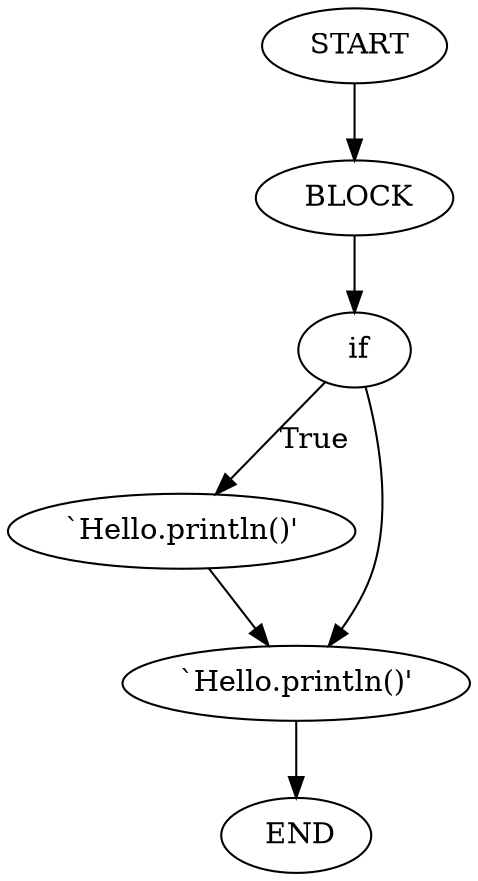 digraph testGraph {
2[label=" START"]
5[label="BLOCK"]
2 -> 5[color=black]
5[label=" BLOCK"]
6[label="if"]
5 -> 6[color=black]
6[label=" if"]
7[label="`Hello.println()'"]
6 -> 7[label="True",color=black]
13[label="`Hello.println()'"]
6 -> 13[color=black]
7[label="`Hello.println()'"]
13[label="`Hello.println()'"]
7 -> 13[color=black]
13[label="`Hello.println()'"]
3[label="END"]
13 -> 3[color=black]
3[label=" END"]
}
